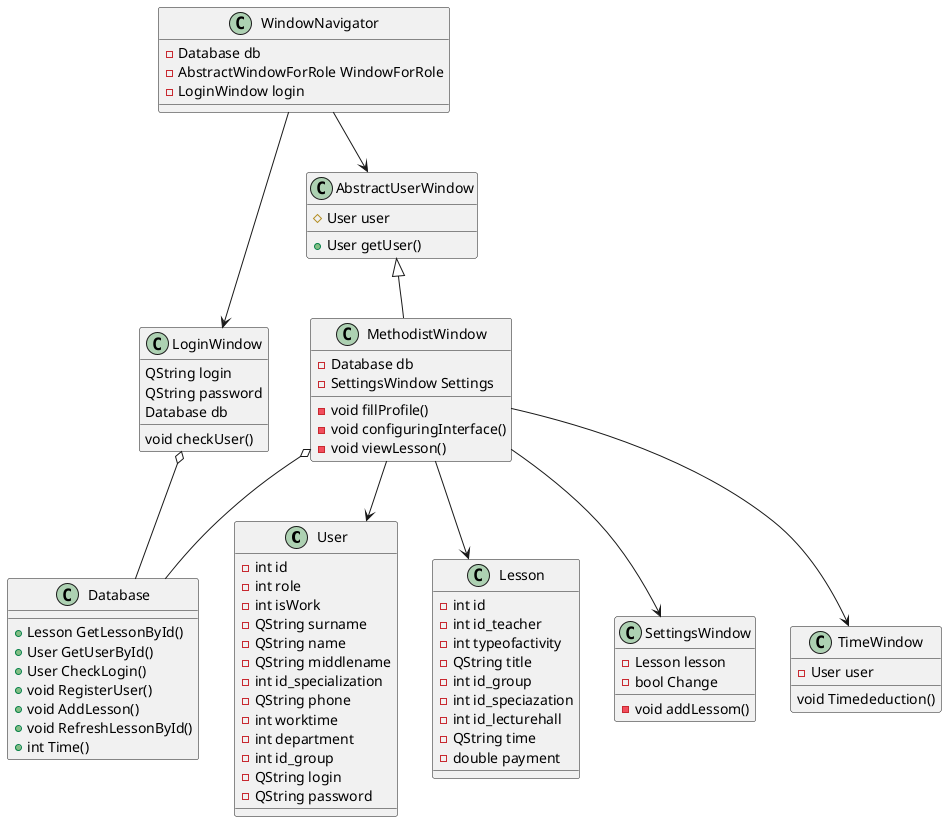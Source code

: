 @startuml Methodist.wsd

class User{
    -int id
    -int role
    -int isWork
    -QString surname
    -QString name
    -QString middlename
    -int id_specialization
    -QString phone
    -int worktime
    -int department
    -int id_group
    -QString login
    -QString password
}

class Lesson{
    -int id
    -int id_teacher
    -int typeofactivity
    -QString title
    -int id_group
    -int id_speciazation
    -int id_lecturehall
    -QString time
    -double payment
}

class  LoginWindow{
   QString login
   QString password
   Database db
   void checkUser()
}

class SettingsWindow{
    -Lesson lesson
    -bool Change
    -void addLessom()
}

class TimeWindow{
    void Timededuction()
    -User user
}

class AbstractUserWindow{
    +User getUser()
    #User user

}

class WindowNavigator{
    -Database db
    -AbstractWindowForRole WindowForRole
    -LoginWindow login
}

class Database {
    +Lesson GetLessonById()
    +User GetUserById()
    +User CheckLogin()
    +void RegisterUser()
    +void AddLesson()
    +void RefreshLessonById()
    +int Time()
}

class MethodistWindow{
    -void fillProfile()
    -void configuringInterface()
    -Database db
    -SettingsWindow Settings
    -void viewLesson()


}

AbstractUserWindow <|-- MethodistWindow
MethodistWindow o-- Database
WindowNavigator --> AbstractUserWindow
WindowNavigator --> LoginWindow
MethodistWindow --> SettingsWindow
MethodistWindow --> TimeWindow
MethodistWindow --> User
MethodistWindow --> Lesson
LoginWindow o-- Database

@enduml